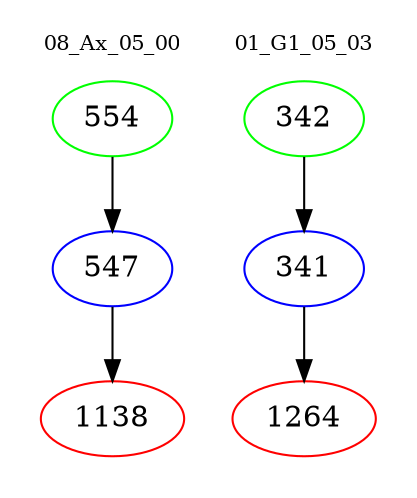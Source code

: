 digraph{
subgraph cluster_0 {
color = white
label = "08_Ax_05_00";
fontsize=10;
T0_554 [label="554", color="green"]
T0_554 -> T0_547 [color="black"]
T0_547 [label="547", color="blue"]
T0_547 -> T0_1138 [color="black"]
T0_1138 [label="1138", color="red"]
}
subgraph cluster_1 {
color = white
label = "01_G1_05_03";
fontsize=10;
T1_342 [label="342", color="green"]
T1_342 -> T1_341 [color="black"]
T1_341 [label="341", color="blue"]
T1_341 -> T1_1264 [color="black"]
T1_1264 [label="1264", color="red"]
}
}
